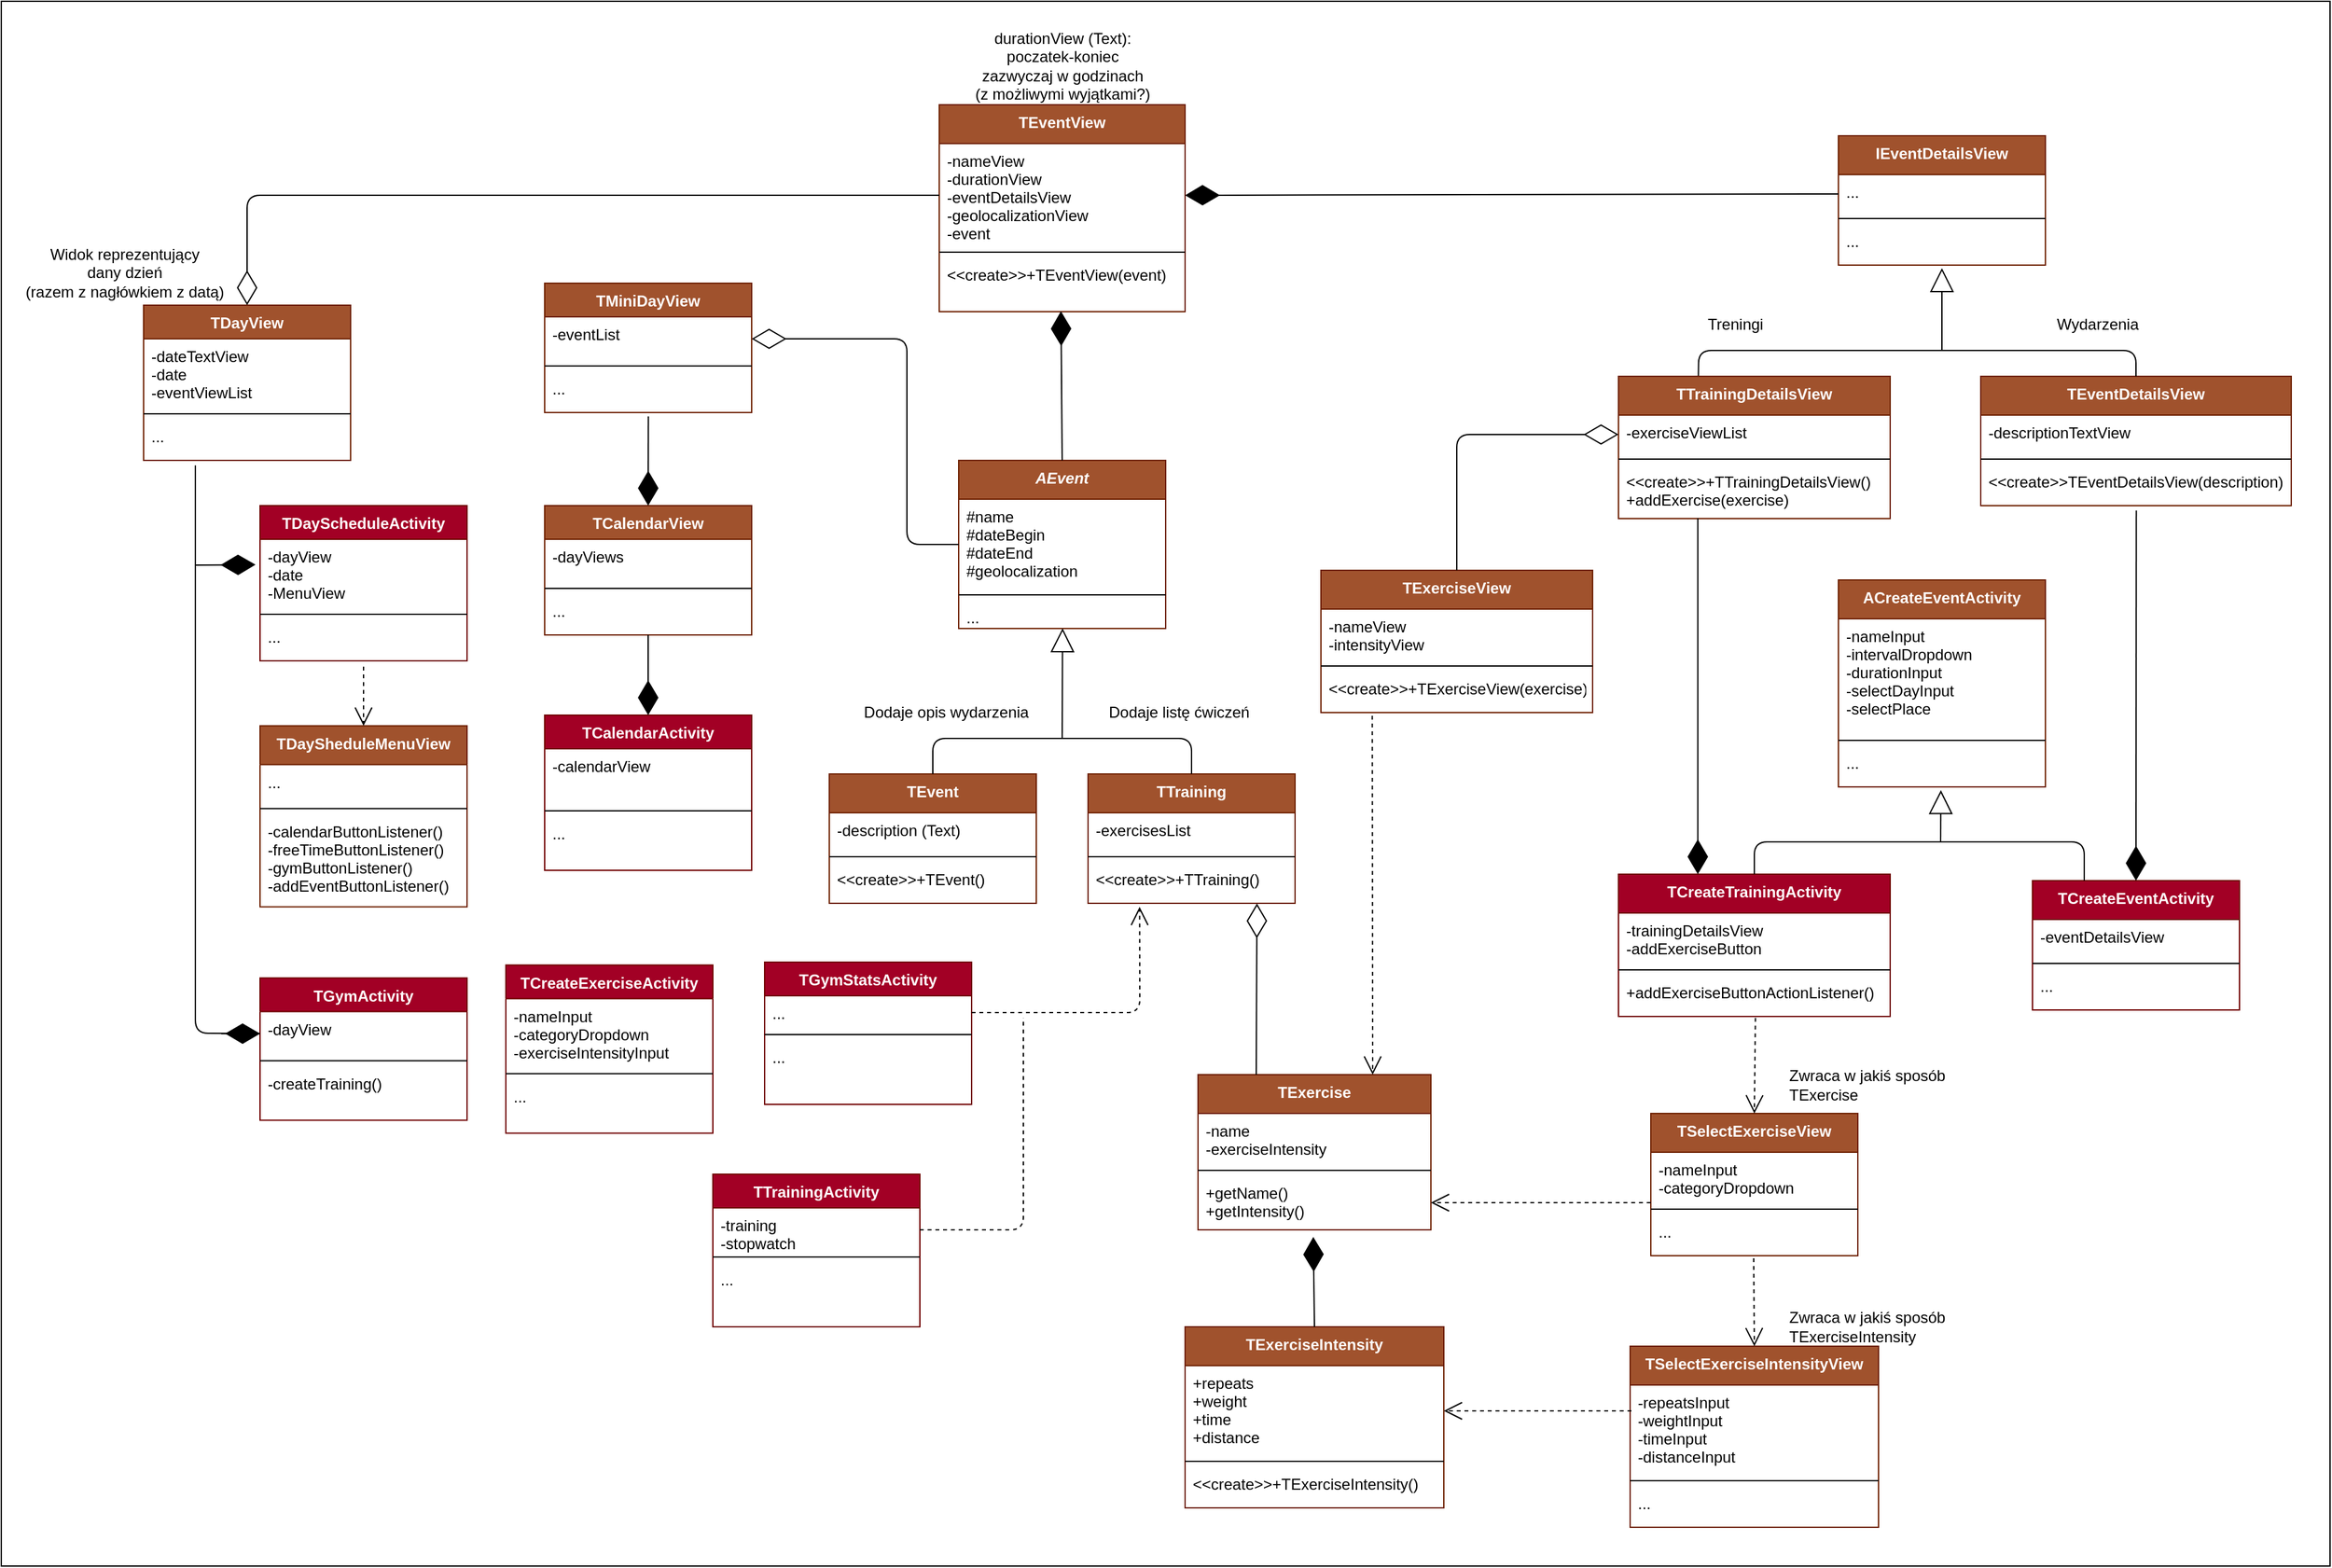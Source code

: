 <mxfile version="14.2.3" type="device"><diagram id="LLpJ9ktsaeu91Qfl18VX" name="Diagram Klas"><mxGraphModel dx="-2133.54" dy="-935.11" grid="1" gridSize="10" guides="1" tooltips="1" connect="1" arrows="1" fold="1" page="0" pageScale="1" pageWidth="827" pageHeight="1169" background="none" math="0" shadow="0"><root><mxCell id="0"/><mxCell id="1" parent="0"/><mxCell id="ffED47n0lSXZHVNZE0Av-37" value="" style="rounded=0;whiteSpace=wrap;html=1;" vertex="1" parent="1"><mxGeometry x="2360" y="810" width="1800" height="1210" as="geometry"/></mxCell><mxCell id="1wX02U6AiqvEQw971Ne5-13" value="TDayScheduleActivity" style="swimlane;fontStyle=1;align=center;verticalAlign=top;childLayout=stackLayout;horizontal=1;startSize=26;horizontalStack=0;resizeParent=1;resizeParentMax=0;resizeLast=0;collapsible=1;marginBottom=0;fillColor=#a20025;strokeColor=#6F0000;fontColor=#ffffff;" parent="1" vertex="1"><mxGeometry x="2560" y="1200" width="160" height="120" as="geometry"/></mxCell><mxCell id="1wX02U6AiqvEQw971Ne5-14" value="-dayView&#10;-date&#10;-MenuView" style="text;align=left;verticalAlign=top;spacingLeft=4;spacingRight=4;overflow=hidden;rotatable=0;points=[[0,0.5],[1,0.5]];portConstraint=eastwest;" parent="1wX02U6AiqvEQw971Ne5-13" vertex="1"><mxGeometry y="26" width="160" height="54" as="geometry"/></mxCell><mxCell id="1wX02U6AiqvEQw971Ne5-15" value="" style="line;strokeWidth=1;align=left;verticalAlign=middle;spacingTop=-1;spacingLeft=3;spacingRight=3;rotatable=0;labelPosition=right;points=[];portConstraint=eastwest;" parent="1wX02U6AiqvEQw971Ne5-13" vertex="1"><mxGeometry y="80" width="160" height="8" as="geometry"/></mxCell><mxCell id="1wX02U6AiqvEQw971Ne5-16" value="..." style="text;align=left;verticalAlign=top;spacingLeft=4;spacingRight=4;overflow=hidden;rotatable=0;points=[[0,0.5],[1,0.5]];portConstraint=eastwest;" parent="1wX02U6AiqvEQw971Ne5-13" vertex="1"><mxGeometry y="88" width="160" height="32" as="geometry"/></mxCell><mxCell id="1wX02U6AiqvEQw971Ne5-38" value="TDaySheduleMenuView" style="swimlane;fontStyle=1;align=center;verticalAlign=top;childLayout=stackLayout;horizontal=1;startSize=30;horizontalStack=0;resizeParent=1;resizeParentMax=0;resizeLast=0;collapsible=1;marginBottom=0;fillColor=#a0522d;strokeColor=#6D1F00;fontColor=#ffffff;" parent="1" vertex="1"><mxGeometry x="2560" y="1370.28" width="160" height="140" as="geometry"/></mxCell><mxCell id="1wX02U6AiqvEQw971Ne5-39" value="..." style="text;align=left;verticalAlign=top;spacingLeft=4;spacingRight=4;overflow=hidden;rotatable=0;points=[[0,0.5],[1,0.5]];portConstraint=eastwest;" parent="1wX02U6AiqvEQw971Ne5-38" vertex="1"><mxGeometry y="30" width="160" height="30" as="geometry"/></mxCell><mxCell id="1wX02U6AiqvEQw971Ne5-40" value="" style="line;strokeWidth=1;align=left;verticalAlign=middle;spacingTop=-1;spacingLeft=3;spacingRight=3;rotatable=0;labelPosition=right;points=[];portConstraint=eastwest;" parent="1wX02U6AiqvEQw971Ne5-38" vertex="1"><mxGeometry y="60" width="160" height="8" as="geometry"/></mxCell><mxCell id="1wX02U6AiqvEQw971Ne5-41" value="-calendarButtonListener()&#10;-freeTimeButtonListener()&#10;-gymButtonListener()&#10;-addEventButtonListener()" style="text;align=left;verticalAlign=top;spacingLeft=4;spacingRight=4;overflow=hidden;rotatable=0;points=[[0,0.5],[1,0.5]];portConstraint=eastwest;" parent="1wX02U6AiqvEQw971Ne5-38" vertex="1"><mxGeometry y="68" width="160" height="72" as="geometry"/></mxCell><mxCell id="1wX02U6AiqvEQw971Ne5-42" value="TDayView" style="swimlane;fontStyle=1;align=center;verticalAlign=top;childLayout=stackLayout;horizontal=1;startSize=26;horizontalStack=0;resizeParent=1;resizeParentMax=0;resizeLast=0;collapsible=1;marginBottom=0;fillColor=#a0522d;strokeColor=#6D1F00;fontColor=#ffffff;" parent="1" vertex="1"><mxGeometry x="2470" y="1045.0" width="160" height="120" as="geometry"/></mxCell><mxCell id="1wX02U6AiqvEQw971Ne5-43" value="-dateTextView&#10;-date&#10;-eventViewList" style="text;align=left;verticalAlign=top;spacingLeft=4;spacingRight=4;overflow=hidden;rotatable=0;points=[[0,0.5],[1,0.5]];portConstraint=eastwest;" parent="1wX02U6AiqvEQw971Ne5-42" vertex="1"><mxGeometry y="26" width="160" height="54" as="geometry"/></mxCell><mxCell id="1wX02U6AiqvEQw971Ne5-44" value="" style="line;strokeWidth=1;align=left;verticalAlign=middle;spacingTop=-1;spacingLeft=3;spacingRight=3;rotatable=0;labelPosition=right;points=[];portConstraint=eastwest;" parent="1wX02U6AiqvEQw971Ne5-42" vertex="1"><mxGeometry y="80" width="160" height="8" as="geometry"/></mxCell><mxCell id="1wX02U6AiqvEQw971Ne5-45" value="... " style="text;align=left;verticalAlign=top;spacingLeft=4;spacingRight=4;overflow=hidden;rotatable=0;points=[[0,0.5],[1,0.5]];portConstraint=eastwest;" parent="1wX02U6AiqvEQw971Ne5-42" vertex="1"><mxGeometry y="88" width="160" height="32" as="geometry"/></mxCell><mxCell id="1wX02U6AiqvEQw971Ne5-46" value="TEventView" style="swimlane;fontStyle=1;align=center;verticalAlign=top;childLayout=stackLayout;horizontal=1;startSize=30;horizontalStack=0;resizeParent=1;resizeParentMax=0;resizeLast=0;collapsible=1;marginBottom=0;fillColor=#a0522d;strokeColor=#6D1F00;fontColor=#ffffff;" parent="1" vertex="1"><mxGeometry x="3085" y="890" width="190" height="160" as="geometry"/></mxCell><mxCell id="1wX02U6AiqvEQw971Ne5-47" value="-nameView&#10;-durationView &#10;-eventDetailsView&#10;-geolocalizationView&#10;-event" style="text;strokeColor=none;fillColor=none;align=left;verticalAlign=top;spacingLeft=4;spacingRight=4;overflow=hidden;rotatable=0;points=[[0,0.5],[1,0.5]];portConstraint=eastwest;" parent="1wX02U6AiqvEQw971Ne5-46" vertex="1"><mxGeometry y="30" width="190" height="80" as="geometry"/></mxCell><mxCell id="1wX02U6AiqvEQw971Ne5-48" value="" style="line;strokeWidth=1;fillColor=none;align=left;verticalAlign=middle;spacingTop=-1;spacingLeft=3;spacingRight=3;rotatable=0;labelPosition=right;points=[];portConstraint=eastwest;" parent="1wX02U6AiqvEQw971Ne5-46" vertex="1"><mxGeometry y="110" width="190" height="8" as="geometry"/></mxCell><mxCell id="1wX02U6AiqvEQw971Ne5-49" value="&lt;&lt;create&gt;&gt;+TEventView(event)" style="text;strokeColor=none;fillColor=none;align=left;verticalAlign=top;spacingLeft=4;spacingRight=4;overflow=hidden;rotatable=0;points=[[0,0.5],[1,0.5]];portConstraint=eastwest;" parent="1wX02U6AiqvEQw971Ne5-46" vertex="1"><mxGeometry y="118" width="190" height="42" as="geometry"/></mxCell><mxCell id="1wX02U6AiqvEQw971Ne5-50" value="Widok reprezentujący&lt;br&gt;dany dzień&lt;br&gt;(razem z nagłówkiem z datą)" style="text;html=1;align=center;verticalAlign=middle;resizable=0;points=[];autosize=1;" parent="1" vertex="1"><mxGeometry x="2370" y="995" width="170" height="50" as="geometry"/></mxCell><mxCell id="1wX02U6AiqvEQw971Ne5-51" value="AEvent" style="swimlane;fontStyle=3;align=center;verticalAlign=top;childLayout=stackLayout;horizontal=1;startSize=30;horizontalStack=0;resizeParent=1;resizeParentMax=0;resizeLast=0;collapsible=1;marginBottom=0;fillColor=#a0522d;strokeColor=#6D1F00;fontColor=#ffffff;" parent="1" vertex="1"><mxGeometry x="3100" y="1165" width="160" height="130" as="geometry"/></mxCell><mxCell id="1wX02U6AiqvEQw971Ne5-52" value="#name&#10;#dateBegin&#10;#dateEnd&#10;#geolocalization" style="text;strokeColor=none;fillColor=none;align=left;verticalAlign=top;spacingLeft=4;spacingRight=4;overflow=hidden;rotatable=0;points=[[0,0.5],[1,0.5]];portConstraint=eastwest;" parent="1wX02U6AiqvEQw971Ne5-51" vertex="1"><mxGeometry y="30" width="160" height="70" as="geometry"/></mxCell><mxCell id="1wX02U6AiqvEQw971Ne5-53" value="" style="line;strokeWidth=1;fillColor=none;align=left;verticalAlign=middle;spacingTop=-1;spacingLeft=3;spacingRight=3;rotatable=0;labelPosition=right;points=[];portConstraint=eastwest;" parent="1wX02U6AiqvEQw971Ne5-51" vertex="1"><mxGeometry y="100" width="160" height="8" as="geometry"/></mxCell><mxCell id="1wX02U6AiqvEQw971Ne5-54" value="..." style="text;strokeColor=none;fillColor=none;align=left;verticalAlign=top;spacingLeft=4;spacingRight=4;overflow=hidden;rotatable=0;points=[[0,0.5],[1,0.5]];portConstraint=eastwest;" parent="1wX02U6AiqvEQw971Ne5-51" vertex="1"><mxGeometry y="108" width="160" height="22" as="geometry"/></mxCell><mxCell id="1wX02U6AiqvEQw971Ne5-55" value="durationView (Text):&lt;br&gt;poczatek-koniec&lt;br&gt;zazwyczaj w godzinach&lt;br&gt;(z możliwymi wyjątkami?)" style="text;html=1;align=center;verticalAlign=middle;resizable=0;points=[];autosize=1;" parent="1" vertex="1"><mxGeometry x="3105" y="830" width="150" height="60" as="geometry"/></mxCell><mxCell id="1wX02U6AiqvEQw971Ne5-57" value="TEvent" style="swimlane;fontStyle=1;align=center;verticalAlign=top;childLayout=stackLayout;horizontal=1;startSize=30;horizontalStack=0;resizeParent=1;resizeParentMax=0;resizeLast=0;collapsible=1;marginBottom=0;fillColor=#a0522d;strokeColor=#6D1F00;fontColor=#ffffff;" parent="1" vertex="1"><mxGeometry x="3000" y="1407.5" width="160" height="100" as="geometry"/></mxCell><mxCell id="1wX02U6AiqvEQw971Ne5-58" value="-description (Text)" style="text;strokeColor=none;fillColor=none;align=left;verticalAlign=top;spacingLeft=4;spacingRight=4;overflow=hidden;rotatable=0;points=[[0,0.5],[1,0.5]];portConstraint=eastwest;" parent="1wX02U6AiqvEQw971Ne5-57" vertex="1"><mxGeometry y="30" width="160" height="30" as="geometry"/></mxCell><mxCell id="1wX02U6AiqvEQw971Ne5-59" value="" style="line;strokeWidth=1;fillColor=none;align=left;verticalAlign=middle;spacingTop=-1;spacingLeft=3;spacingRight=3;rotatable=0;labelPosition=right;points=[];portConstraint=eastwest;" parent="1wX02U6AiqvEQw971Ne5-57" vertex="1"><mxGeometry y="60" width="160" height="8" as="geometry"/></mxCell><mxCell id="1wX02U6AiqvEQw971Ne5-60" value="&lt;&lt;create&gt;&gt;+TEvent()" style="text;strokeColor=none;fillColor=none;align=left;verticalAlign=top;spacingLeft=4;spacingRight=4;overflow=hidden;rotatable=0;points=[[0,0.5],[1,0.5]];portConstraint=eastwest;" parent="1wX02U6AiqvEQw971Ne5-57" vertex="1"><mxGeometry y="68" width="160" height="32" as="geometry"/></mxCell><mxCell id="1wX02U6AiqvEQw971Ne5-61" value="TTraining" style="swimlane;fontStyle=1;align=center;verticalAlign=top;childLayout=stackLayout;horizontal=1;startSize=30;horizontalStack=0;resizeParent=1;resizeParentMax=0;resizeLast=0;collapsible=1;marginBottom=0;fillColor=#a0522d;strokeColor=#6D1F00;fontColor=#ffffff;" parent="1" vertex="1"><mxGeometry x="3200" y="1407.5" width="160" height="100" as="geometry"/></mxCell><mxCell id="1wX02U6AiqvEQw971Ne5-62" value="-exercisesList" style="text;strokeColor=none;fillColor=none;align=left;verticalAlign=top;spacingLeft=4;spacingRight=4;overflow=hidden;rotatable=0;points=[[0,0.5],[1,0.5]];portConstraint=eastwest;" parent="1wX02U6AiqvEQw971Ne5-61" vertex="1"><mxGeometry y="30" width="160" height="30" as="geometry"/></mxCell><mxCell id="1wX02U6AiqvEQw971Ne5-63" value="" style="line;strokeWidth=1;fillColor=none;align=left;verticalAlign=middle;spacingTop=-1;spacingLeft=3;spacingRight=3;rotatable=0;labelPosition=right;points=[];portConstraint=eastwest;" parent="1wX02U6AiqvEQw971Ne5-61" vertex="1"><mxGeometry y="60" width="160" height="8" as="geometry"/></mxCell><mxCell id="1wX02U6AiqvEQw971Ne5-64" value="&lt;&lt;create&gt;&gt;+TTraining()" style="text;strokeColor=none;fillColor=none;align=left;verticalAlign=top;spacingLeft=4;spacingRight=4;overflow=hidden;rotatable=0;points=[[0,0.5],[1,0.5]];portConstraint=eastwest;" parent="1wX02U6AiqvEQw971Ne5-61" vertex="1"><mxGeometry y="68" width="160" height="32" as="geometry"/></mxCell><mxCell id="1wX02U6AiqvEQw971Ne5-65" value="Dodaje opis wydarzenia" style="text;html=1;align=center;verticalAlign=middle;resizable=0;points=[];autosize=1;" parent="1" vertex="1"><mxGeometry x="3020" y="1350" width="140" height="20" as="geometry"/></mxCell><mxCell id="1wX02U6AiqvEQw971Ne5-66" value="Dodaje listę ćwiczeń" style="text;html=1;align=center;verticalAlign=middle;resizable=0;points=[];autosize=1;" parent="1" vertex="1"><mxGeometry x="3210" y="1350" width="120" height="20" as="geometry"/></mxCell><mxCell id="1wX02U6AiqvEQw971Ne5-72" value="TExerciseIntensity" style="swimlane;fontStyle=1;align=center;verticalAlign=top;childLayout=stackLayout;horizontal=1;startSize=30;horizontalStack=0;resizeParent=1;resizeParentMax=0;resizeLast=0;collapsible=1;marginBottom=0;fillColor=#a0522d;strokeColor=#6D1F00;fontColor=#ffffff;" parent="1" vertex="1"><mxGeometry x="3275" y="1835" width="200" height="140" as="geometry"/></mxCell><mxCell id="1wX02U6AiqvEQw971Ne5-73" value="+repeats&#10;+weight&#10;+time&#10;+distance" style="text;strokeColor=none;fillColor=none;align=left;verticalAlign=top;spacingLeft=4;spacingRight=4;overflow=hidden;rotatable=0;points=[[0,0.5],[1,0.5]];portConstraint=eastwest;" parent="1wX02U6AiqvEQw971Ne5-72" vertex="1"><mxGeometry y="30" width="200" height="70" as="geometry"/></mxCell><mxCell id="1wX02U6AiqvEQw971Ne5-74" value="" style="line;strokeWidth=1;fillColor=none;align=left;verticalAlign=middle;spacingTop=-1;spacingLeft=3;spacingRight=3;rotatable=0;labelPosition=right;points=[];portConstraint=eastwest;" parent="1wX02U6AiqvEQw971Ne5-72" vertex="1"><mxGeometry y="100" width="200" height="8" as="geometry"/></mxCell><mxCell id="1wX02U6AiqvEQw971Ne5-75" value="&lt;&lt;create&gt;&gt;+TExerciseIntensity()" style="text;strokeColor=none;fillColor=none;align=left;verticalAlign=top;spacingLeft=4;spacingRight=4;overflow=hidden;rotatable=0;points=[[0,0.5],[1,0.5]];portConstraint=eastwest;" parent="1wX02U6AiqvEQw971Ne5-72" vertex="1"><mxGeometry y="108" width="200" height="32" as="geometry"/></mxCell><mxCell id="1wX02U6AiqvEQw971Ne5-76" value="TExercise" style="swimlane;fontStyle=1;align=center;verticalAlign=top;childLayout=stackLayout;horizontal=1;startSize=30;horizontalStack=0;resizeParent=1;resizeParentMax=0;resizeLast=0;collapsible=1;marginBottom=0;fillColor=#a0522d;strokeColor=#6D1F00;fontColor=#ffffff;" parent="1" vertex="1"><mxGeometry x="3285" y="1640" width="180" height="120" as="geometry"/></mxCell><mxCell id="1wX02U6AiqvEQw971Ne5-77" value="-name&#10;-exerciseIntensity" style="text;strokeColor=none;fillColor=none;align=left;verticalAlign=top;spacingLeft=4;spacingRight=4;overflow=hidden;rotatable=0;points=[[0,0.5],[1,0.5]];portConstraint=eastwest;fontStyle=0" parent="1wX02U6AiqvEQw971Ne5-76" vertex="1"><mxGeometry y="30" width="180" height="40" as="geometry"/></mxCell><mxCell id="1wX02U6AiqvEQw971Ne5-78" value="" style="line;strokeWidth=1;fillColor=none;align=left;verticalAlign=middle;spacingTop=-1;spacingLeft=3;spacingRight=3;rotatable=0;labelPosition=right;points=[];portConstraint=eastwest;" parent="1wX02U6AiqvEQw971Ne5-76" vertex="1"><mxGeometry y="70" width="180" height="8" as="geometry"/></mxCell><mxCell id="1wX02U6AiqvEQw971Ne5-79" value="+getName()&#10;+getIntensity()" style="text;strokeColor=none;fillColor=none;align=left;verticalAlign=top;spacingLeft=4;spacingRight=4;overflow=hidden;rotatable=0;points=[[0,0.5],[1,0.5]];portConstraint=eastwest;" parent="1wX02U6AiqvEQw971Ne5-76" vertex="1"><mxGeometry y="78" width="180" height="42" as="geometry"/></mxCell><mxCell id="1wX02U6AiqvEQw971Ne5-80" value="TExerciseView" style="swimlane;fontStyle=1;align=center;verticalAlign=top;childLayout=stackLayout;horizontal=1;startSize=30;horizontalStack=0;resizeParent=1;resizeParentMax=0;resizeLast=0;collapsible=1;marginBottom=0;fillColor=#a0522d;strokeColor=#6D1F00;fontColor=#ffffff;" parent="1" vertex="1"><mxGeometry x="3380" y="1250" width="210" height="110" as="geometry"/></mxCell><mxCell id="1wX02U6AiqvEQw971Ne5-81" value="-nameView&#10;-intensityView" style="text;strokeColor=none;fillColor=none;align=left;verticalAlign=top;spacingLeft=4;spacingRight=4;overflow=hidden;rotatable=0;points=[[0,0.5],[1,0.5]];portConstraint=eastwest;" parent="1wX02U6AiqvEQw971Ne5-80" vertex="1"><mxGeometry y="30" width="210" height="40" as="geometry"/></mxCell><mxCell id="1wX02U6AiqvEQw971Ne5-82" value="" style="line;strokeWidth=1;fillColor=none;align=left;verticalAlign=middle;spacingTop=-1;spacingLeft=3;spacingRight=3;rotatable=0;labelPosition=right;points=[];portConstraint=eastwest;" parent="1wX02U6AiqvEQw971Ne5-80" vertex="1"><mxGeometry y="70" width="210" height="8" as="geometry"/></mxCell><mxCell id="1wX02U6AiqvEQw971Ne5-83" value="&lt;&lt;create&gt;&gt;+TExerciseView(exercise)" style="text;strokeColor=none;fillColor=none;align=left;verticalAlign=top;spacingLeft=4;spacingRight=4;overflow=hidden;rotatable=0;points=[[0,0.5],[1,0.5]];portConstraint=eastwest;" parent="1wX02U6AiqvEQw971Ne5-80" vertex="1"><mxGeometry y="78" width="210" height="32" as="geometry"/></mxCell><mxCell id="wO_ZK8L-qIN6cF9nraM--1" value="TTrainingDetailsView" style="swimlane;fontStyle=1;align=center;verticalAlign=top;childLayout=stackLayout;horizontal=1;startSize=30;horizontalStack=0;resizeParent=1;resizeParentMax=0;resizeLast=0;collapsible=1;marginBottom=0;fillColor=#a0522d;strokeColor=#6D1F00;fontColor=#ffffff;" parent="1" vertex="1"><mxGeometry x="3610" y="1100" width="210" height="110" as="geometry"/></mxCell><mxCell id="wO_ZK8L-qIN6cF9nraM--2" value="-exerciseViewList" style="text;strokeColor=none;fillColor=none;align=left;verticalAlign=top;spacingLeft=4;spacingRight=4;overflow=hidden;rotatable=0;points=[[0,0.5],[1,0.5]];portConstraint=eastwest;" parent="wO_ZK8L-qIN6cF9nraM--1" vertex="1"><mxGeometry y="30" width="210" height="30" as="geometry"/></mxCell><mxCell id="wO_ZK8L-qIN6cF9nraM--3" value="" style="line;strokeWidth=1;fillColor=none;align=left;verticalAlign=middle;spacingTop=-1;spacingLeft=3;spacingRight=3;rotatable=0;labelPosition=right;points=[];portConstraint=eastwest;" parent="wO_ZK8L-qIN6cF9nraM--1" vertex="1"><mxGeometry y="60" width="210" height="8" as="geometry"/></mxCell><mxCell id="wO_ZK8L-qIN6cF9nraM--4" value="&lt;&lt;create&gt;&gt;+TTrainingDetailsView()&#10;+addExercise(exercise)" style="text;strokeColor=none;fillColor=none;align=left;verticalAlign=top;spacingLeft=4;spacingRight=4;overflow=hidden;rotatable=0;points=[[0,0.5],[1,0.5]];portConstraint=eastwest;" parent="wO_ZK8L-qIN6cF9nraM--1" vertex="1"><mxGeometry y="68" width="210" height="42" as="geometry"/></mxCell><mxCell id="wO_ZK8L-qIN6cF9nraM--5" value="TEventDetailsView" style="swimlane;fontStyle=1;align=center;verticalAlign=top;childLayout=stackLayout;horizontal=1;startSize=30;horizontalStack=0;resizeParent=1;resizeParentMax=0;resizeLast=0;collapsible=1;marginBottom=0;fillColor=#a0522d;strokeColor=#6D1F00;fontColor=#ffffff;" parent="1" vertex="1"><mxGeometry x="3890" y="1100" width="240" height="100" as="geometry"/></mxCell><mxCell id="wO_ZK8L-qIN6cF9nraM--6" value="-descriptionTextView" style="text;strokeColor=none;fillColor=none;align=left;verticalAlign=top;spacingLeft=4;spacingRight=4;overflow=hidden;rotatable=0;points=[[0,0.5],[1,0.5]];portConstraint=eastwest;" parent="wO_ZK8L-qIN6cF9nraM--5" vertex="1"><mxGeometry y="30" width="240" height="30" as="geometry"/></mxCell><mxCell id="wO_ZK8L-qIN6cF9nraM--7" value="" style="line;strokeWidth=1;fillColor=none;align=left;verticalAlign=middle;spacingTop=-1;spacingLeft=3;spacingRight=3;rotatable=0;labelPosition=right;points=[];portConstraint=eastwest;" parent="wO_ZK8L-qIN6cF9nraM--5" vertex="1"><mxGeometry y="60" width="240" height="8" as="geometry"/></mxCell><mxCell id="wO_ZK8L-qIN6cF9nraM--8" value="&lt;&lt;create&gt;&gt;TEventDetailsView(description)" style="text;strokeColor=none;fillColor=none;align=left;verticalAlign=top;spacingLeft=4;spacingRight=4;overflow=hidden;rotatable=0;points=[[0,0.5],[1,0.5]];portConstraint=eastwest;" parent="wO_ZK8L-qIN6cF9nraM--5" vertex="1"><mxGeometry y="68" width="240" height="32" as="geometry"/></mxCell><mxCell id="wO_ZK8L-qIN6cF9nraM--9" value="TSelectExerciseIntensityView" style="swimlane;fontStyle=1;align=center;verticalAlign=top;childLayout=stackLayout;horizontal=1;startSize=30;horizontalStack=0;resizeParent=1;resizeParentMax=0;resizeLast=0;collapsible=1;marginBottom=0;fillColor=#a0522d;strokeColor=#6D1F00;fontColor=#ffffff;" parent="1" vertex="1"><mxGeometry x="3619" y="1850.0" width="192" height="140" as="geometry"/></mxCell><mxCell id="wO_ZK8L-qIN6cF9nraM--10" value="-repeatsInput&#10;-weightInput&#10;-timeInput&#10;-distanceInput" style="text;strokeColor=none;fillColor=none;align=left;verticalAlign=top;spacingLeft=4;spacingRight=4;overflow=hidden;rotatable=0;points=[[0,0.5],[1,0.5]];portConstraint=eastwest;" parent="wO_ZK8L-qIN6cF9nraM--9" vertex="1"><mxGeometry y="30" width="192" height="70" as="geometry"/></mxCell><mxCell id="wO_ZK8L-qIN6cF9nraM--11" value="" style="line;strokeWidth=1;fillColor=none;align=left;verticalAlign=middle;spacingTop=-1;spacingLeft=3;spacingRight=3;rotatable=0;labelPosition=right;points=[];portConstraint=eastwest;" parent="wO_ZK8L-qIN6cF9nraM--9" vertex="1"><mxGeometry y="100" width="192" height="8" as="geometry"/></mxCell><mxCell id="wO_ZK8L-qIN6cF9nraM--12" value="..." style="text;strokeColor=none;fillColor=none;align=left;verticalAlign=top;spacingLeft=4;spacingRight=4;overflow=hidden;rotatable=0;points=[[0,0.5],[1,0.5]];portConstraint=eastwest;" parent="wO_ZK8L-qIN6cF9nraM--9" vertex="1"><mxGeometry y="108" width="192" height="32" as="geometry"/></mxCell><mxCell id="wO_ZK8L-qIN6cF9nraM--13" value="TSelectExerciseView" style="swimlane;fontStyle=1;align=center;verticalAlign=top;childLayout=stackLayout;horizontal=1;startSize=30;horizontalStack=0;resizeParent=1;resizeParentMax=0;resizeLast=0;collapsible=1;marginBottom=0;fillColor=#a0522d;strokeColor=#6D1F00;fontColor=#ffffff;" parent="1" vertex="1"><mxGeometry x="3635" y="1670" width="160" height="110" as="geometry"/></mxCell><mxCell id="wO_ZK8L-qIN6cF9nraM--14" value="-nameInput&#10;-categoryDropdown" style="text;strokeColor=none;fillColor=none;align=left;verticalAlign=top;spacingLeft=4;spacingRight=4;overflow=hidden;rotatable=0;points=[[0,0.5],[1,0.5]];portConstraint=eastwest;" parent="wO_ZK8L-qIN6cF9nraM--13" vertex="1"><mxGeometry y="30" width="160" height="40" as="geometry"/></mxCell><mxCell id="wO_ZK8L-qIN6cF9nraM--15" value="" style="line;strokeWidth=1;fillColor=none;align=left;verticalAlign=middle;spacingTop=-1;spacingLeft=3;spacingRight=3;rotatable=0;labelPosition=right;points=[];portConstraint=eastwest;" parent="wO_ZK8L-qIN6cF9nraM--13" vertex="1"><mxGeometry y="70" width="160" height="8" as="geometry"/></mxCell><mxCell id="wO_ZK8L-qIN6cF9nraM--16" value="..." style="text;strokeColor=none;fillColor=none;align=left;verticalAlign=top;spacingLeft=4;spacingRight=4;overflow=hidden;rotatable=0;points=[[0,0.5],[1,0.5]];portConstraint=eastwest;" parent="wO_ZK8L-qIN6cF9nraM--13" vertex="1"><mxGeometry y="78" width="160" height="32" as="geometry"/></mxCell><mxCell id="wO_ZK8L-qIN6cF9nraM--17" value="Zwraca w jakiś sposób&lt;br&gt;TExerciseIntensity" style="text;html=1;align=left;verticalAlign=middle;resizable=0;points=[];autosize=1;" parent="1" vertex="1"><mxGeometry x="3740" y="1820" width="140" height="30" as="geometry"/></mxCell><mxCell id="wO_ZK8L-qIN6cF9nraM--18" value="Zwraca w jakiś sposób&lt;br&gt;TExercise" style="text;html=1;align=left;verticalAlign=middle;resizable=0;points=[];autosize=1;" parent="1" vertex="1"><mxGeometry x="3740" y="1633" width="140" height="30" as="geometry"/></mxCell><mxCell id="G0j51y7oNtx_12SnxqxZ-1" value="TCreateTrainingActivity" style="swimlane;fontStyle=1;align=center;verticalAlign=top;childLayout=stackLayout;horizontal=1;startSize=30;horizontalStack=0;resizeParent=1;resizeParentMax=0;resizeLast=0;collapsible=1;marginBottom=0;fillColor=#a20025;strokeColor=#6F0000;fontColor=#ffffff;" parent="1" vertex="1"><mxGeometry x="3610" y="1485" width="210" height="110" as="geometry"/></mxCell><mxCell id="G0j51y7oNtx_12SnxqxZ-2" value="-trainingDetailsView&#10;-addExerciseButton" style="text;strokeColor=none;fillColor=none;align=left;verticalAlign=top;spacingLeft=4;spacingRight=4;overflow=hidden;rotatable=0;points=[[0,0.5],[1,0.5]];portConstraint=eastwest;" parent="G0j51y7oNtx_12SnxqxZ-1" vertex="1"><mxGeometry y="30" width="210" height="40" as="geometry"/></mxCell><mxCell id="G0j51y7oNtx_12SnxqxZ-3" value="" style="line;strokeWidth=1;fillColor=none;align=left;verticalAlign=middle;spacingTop=-1;spacingLeft=3;spacingRight=3;rotatable=0;labelPosition=right;points=[];portConstraint=eastwest;" parent="G0j51y7oNtx_12SnxqxZ-1" vertex="1"><mxGeometry y="70" width="210" height="8" as="geometry"/></mxCell><mxCell id="G0j51y7oNtx_12SnxqxZ-4" value="+addExerciseButtonActionListener()" style="text;strokeColor=none;fillColor=none;align=left;verticalAlign=top;spacingLeft=4;spacingRight=4;overflow=hidden;rotatable=0;points=[[0,0.5],[1,0.5]];portConstraint=eastwest;" parent="G0j51y7oNtx_12SnxqxZ-1" vertex="1"><mxGeometry y="78" width="210" height="32" as="geometry"/></mxCell><mxCell id="G0j51y7oNtx_12SnxqxZ-5" value="TCreateEventActivity" style="swimlane;fontStyle=1;align=center;verticalAlign=top;childLayout=stackLayout;horizontal=1;startSize=30;horizontalStack=0;resizeParent=1;resizeParentMax=0;resizeLast=0;collapsible=1;marginBottom=0;fillColor=#a20025;strokeColor=#6F0000;fontColor=#ffffff;" parent="1" vertex="1"><mxGeometry x="3930" y="1490" width="160" height="100" as="geometry"/></mxCell><mxCell id="G0j51y7oNtx_12SnxqxZ-6" value="-eventDetailsView" style="text;strokeColor=none;fillColor=none;align=left;verticalAlign=top;spacingLeft=4;spacingRight=4;overflow=hidden;rotatable=0;points=[[0,0.5],[1,0.5]];portConstraint=eastwest;" parent="G0j51y7oNtx_12SnxqxZ-5" vertex="1"><mxGeometry y="30" width="160" height="30" as="geometry"/></mxCell><mxCell id="G0j51y7oNtx_12SnxqxZ-7" value="" style="line;strokeWidth=1;fillColor=none;align=left;verticalAlign=middle;spacingTop=-1;spacingLeft=3;spacingRight=3;rotatable=0;labelPosition=right;points=[];portConstraint=eastwest;" parent="G0j51y7oNtx_12SnxqxZ-5" vertex="1"><mxGeometry y="60" width="160" height="8" as="geometry"/></mxCell><mxCell id="G0j51y7oNtx_12SnxqxZ-8" value="..." style="text;strokeColor=none;fillColor=none;align=left;verticalAlign=top;spacingLeft=4;spacingRight=4;overflow=hidden;rotatable=0;points=[[0,0.5],[1,0.5]];portConstraint=eastwest;" parent="G0j51y7oNtx_12SnxqxZ-5" vertex="1"><mxGeometry y="68" width="160" height="32" as="geometry"/></mxCell><mxCell id="G0j51y7oNtx_12SnxqxZ-9" value="ACreateEventActivity" style="swimlane;fontStyle=1;align=center;verticalAlign=top;childLayout=stackLayout;horizontal=1;startSize=30;horizontalStack=0;resizeParent=1;resizeParentMax=0;resizeLast=0;collapsible=1;marginBottom=0;fillColor=#a0522d;strokeColor=#6D1F00;fontColor=#ffffff;" parent="1" vertex="1"><mxGeometry x="3780" y="1257.5" width="160" height="160" as="geometry"/></mxCell><mxCell id="G0j51y7oNtx_12SnxqxZ-10" value="-nameInput&#10;-intervalDropdown&#10;-durationInput&#10;-selectDayInput&#10;-selectPlace&#10;" style="text;strokeColor=none;fillColor=none;align=left;verticalAlign=top;spacingLeft=4;spacingRight=4;overflow=hidden;rotatable=0;points=[[0,0.5],[1,0.5]];portConstraint=eastwest;" parent="G0j51y7oNtx_12SnxqxZ-9" vertex="1"><mxGeometry y="30" width="160" height="90" as="geometry"/></mxCell><mxCell id="G0j51y7oNtx_12SnxqxZ-11" value="" style="line;strokeWidth=1;fillColor=none;align=left;verticalAlign=middle;spacingTop=-1;spacingLeft=3;spacingRight=3;rotatable=0;labelPosition=right;points=[];portConstraint=eastwest;" parent="G0j51y7oNtx_12SnxqxZ-9" vertex="1"><mxGeometry y="120" width="160" height="8" as="geometry"/></mxCell><mxCell id="G0j51y7oNtx_12SnxqxZ-12" value="..." style="text;strokeColor=none;fillColor=none;align=left;verticalAlign=top;spacingLeft=4;spacingRight=4;overflow=hidden;rotatable=0;points=[[0,0.5],[1,0.5]];portConstraint=eastwest;" parent="G0j51y7oNtx_12SnxqxZ-9" vertex="1"><mxGeometry y="128" width="160" height="32" as="geometry"/></mxCell><mxCell id="G0j51y7oNtx_12SnxqxZ-14" value="TGymActivity" style="swimlane;fontStyle=1;align=center;verticalAlign=top;childLayout=stackLayout;horizontal=1;startSize=26;horizontalStack=0;resizeParent=1;resizeParentMax=0;resizeLast=0;collapsible=1;marginBottom=0;fillColor=#a20025;strokeColor=#6F0000;fontColor=#ffffff;" parent="1" vertex="1"><mxGeometry x="2560" y="1565.28" width="160" height="110" as="geometry"/></mxCell><mxCell id="G0j51y7oNtx_12SnxqxZ-15" value="-dayView&#10;" style="text;align=left;verticalAlign=top;spacingLeft=4;spacingRight=4;overflow=hidden;rotatable=0;points=[[0,0.5],[1,0.5]];portConstraint=eastwest;" parent="G0j51y7oNtx_12SnxqxZ-14" vertex="1"><mxGeometry y="26" width="160" height="34" as="geometry"/></mxCell><mxCell id="G0j51y7oNtx_12SnxqxZ-16" value="" style="line;strokeWidth=1;align=left;verticalAlign=middle;spacingTop=-1;spacingLeft=3;spacingRight=3;rotatable=0;labelPosition=right;points=[];portConstraint=eastwest;" parent="G0j51y7oNtx_12SnxqxZ-14" vertex="1"><mxGeometry y="60" width="160" height="8" as="geometry"/></mxCell><mxCell id="G0j51y7oNtx_12SnxqxZ-17" value="-createTraining()" style="text;align=left;verticalAlign=top;spacingLeft=4;spacingRight=4;overflow=hidden;rotatable=0;points=[[0,0.5],[1,0.5]];portConstraint=eastwest;" parent="G0j51y7oNtx_12SnxqxZ-14" vertex="1"><mxGeometry y="68" width="160" height="42" as="geometry"/></mxCell><mxCell id="G0j51y7oNtx_12SnxqxZ-18" value="TCreateExerciseActivity" style="swimlane;fontStyle=1;align=center;verticalAlign=top;childLayout=stackLayout;horizontal=1;startSize=26;horizontalStack=0;resizeParent=1;resizeParentMax=0;resizeLast=0;collapsible=1;marginBottom=0;fillColor=#a20025;strokeColor=#6F0000;fontColor=#ffffff;" parent="1" vertex="1"><mxGeometry x="2750" y="1555.28" width="160" height="130" as="geometry"/></mxCell><mxCell id="G0j51y7oNtx_12SnxqxZ-19" value="-nameInput&#10;-categoryDropdown&#10;-exerciseIntensityInput" style="text;strokeColor=none;fillColor=none;align=left;verticalAlign=top;spacingLeft=4;spacingRight=4;overflow=hidden;rotatable=0;points=[[0,0.5],[1,0.5]];portConstraint=eastwest;" parent="G0j51y7oNtx_12SnxqxZ-18" vertex="1"><mxGeometry y="26" width="160" height="54" as="geometry"/></mxCell><mxCell id="G0j51y7oNtx_12SnxqxZ-20" value="" style="line;strokeWidth=1;fillColor=none;align=left;verticalAlign=middle;spacingTop=-1;spacingLeft=3;spacingRight=3;rotatable=0;labelPosition=right;points=[];portConstraint=eastwest;" parent="G0j51y7oNtx_12SnxqxZ-18" vertex="1"><mxGeometry y="80" width="160" height="8" as="geometry"/></mxCell><mxCell id="G0j51y7oNtx_12SnxqxZ-21" value="..." style="text;strokeColor=none;fillColor=none;align=left;verticalAlign=top;spacingLeft=4;spacingRight=4;overflow=hidden;rotatable=0;points=[[0,0.5],[1,0.5]];portConstraint=eastwest;" parent="G0j51y7oNtx_12SnxqxZ-18" vertex="1"><mxGeometry y="88" width="160" height="42" as="geometry"/></mxCell><mxCell id="G0j51y7oNtx_12SnxqxZ-26" value="TCalendarActivity" style="swimlane;fontStyle=1;align=center;verticalAlign=top;childLayout=stackLayout;horizontal=1;startSize=26;horizontalStack=0;resizeParent=1;resizeParentMax=0;resizeLast=0;collapsible=1;marginBottom=0;fillColor=#a20025;strokeColor=#6F0000;fontColor=#ffffff;" parent="1" vertex="1"><mxGeometry x="2780" y="1362" width="160" height="120" as="geometry"/></mxCell><mxCell id="G0j51y7oNtx_12SnxqxZ-27" value="-calendarView" style="text;align=left;verticalAlign=top;spacingLeft=4;spacingRight=4;overflow=hidden;rotatable=0;points=[[0,0.5],[1,0.5]];portConstraint=eastwest;" parent="G0j51y7oNtx_12SnxqxZ-26" vertex="1"><mxGeometry y="26" width="160" height="44" as="geometry"/></mxCell><mxCell id="G0j51y7oNtx_12SnxqxZ-28" value="" style="line;strokeWidth=1;align=left;verticalAlign=middle;spacingTop=-1;spacingLeft=3;spacingRight=3;rotatable=0;labelPosition=right;points=[];portConstraint=eastwest;" parent="G0j51y7oNtx_12SnxqxZ-26" vertex="1"><mxGeometry y="70" width="160" height="8" as="geometry"/></mxCell><mxCell id="G0j51y7oNtx_12SnxqxZ-29" value="..." style="text;align=left;verticalAlign=top;spacingLeft=4;spacingRight=4;overflow=hidden;rotatable=0;points=[[0,0.5],[1,0.5]];portConstraint=eastwest;" parent="G0j51y7oNtx_12SnxqxZ-26" vertex="1"><mxGeometry y="78" width="160" height="42" as="geometry"/></mxCell><mxCell id="G0j51y7oNtx_12SnxqxZ-42" value="TGymStatsActivity" style="swimlane;fontStyle=1;align=center;verticalAlign=top;childLayout=stackLayout;horizontal=1;startSize=26;horizontalStack=0;resizeParent=1;resizeParentMax=0;resizeLast=0;collapsible=1;marginBottom=0;fillColor=#a20025;strokeColor=#6F0000;fontColor=#ffffff;" parent="1" vertex="1"><mxGeometry x="2950" y="1553" width="160" height="110" as="geometry"/></mxCell><mxCell id="G0j51y7oNtx_12SnxqxZ-43" value="..." style="text;strokeColor=none;fillColor=none;align=left;verticalAlign=top;spacingLeft=4;spacingRight=4;overflow=hidden;rotatable=0;points=[[0,0.5],[1,0.5]];portConstraint=eastwest;" parent="G0j51y7oNtx_12SnxqxZ-42" vertex="1"><mxGeometry y="26" width="160" height="26" as="geometry"/></mxCell><mxCell id="G0j51y7oNtx_12SnxqxZ-44" value="" style="line;strokeWidth=1;fillColor=none;align=left;verticalAlign=middle;spacingTop=-1;spacingLeft=3;spacingRight=3;rotatable=0;labelPosition=right;points=[];portConstraint=eastwest;" parent="G0j51y7oNtx_12SnxqxZ-42" vertex="1"><mxGeometry y="52" width="160" height="8" as="geometry"/></mxCell><mxCell id="G0j51y7oNtx_12SnxqxZ-45" value="..." style="text;strokeColor=none;fillColor=none;align=left;verticalAlign=top;spacingLeft=4;spacingRight=4;overflow=hidden;rotatable=0;points=[[0,0.5],[1,0.5]];portConstraint=eastwest;" parent="G0j51y7oNtx_12SnxqxZ-42" vertex="1"><mxGeometry y="60" width="160" height="50" as="geometry"/></mxCell><mxCell id="G0j51y7oNtx_12SnxqxZ-46" value="TTrainingActivity" style="swimlane;fontStyle=1;align=center;verticalAlign=top;childLayout=stackLayout;horizontal=1;startSize=26;horizontalStack=0;resizeParent=1;resizeParentMax=0;resizeLast=0;collapsible=1;marginBottom=0;fillColor=#a20025;strokeColor=#6F0000;fontColor=#ffffff;" parent="1" vertex="1"><mxGeometry x="2910" y="1717" width="160" height="118" as="geometry"/></mxCell><mxCell id="G0j51y7oNtx_12SnxqxZ-47" value="-training&#10;-stopwatch" style="text;strokeColor=none;fillColor=none;align=left;verticalAlign=top;spacingLeft=4;spacingRight=4;overflow=hidden;rotatable=0;points=[[0,0.5],[1,0.5]];portConstraint=eastwest;" parent="G0j51y7oNtx_12SnxqxZ-46" vertex="1"><mxGeometry y="26" width="160" height="34" as="geometry"/></mxCell><mxCell id="G0j51y7oNtx_12SnxqxZ-48" value="" style="line;strokeWidth=1;fillColor=none;align=left;verticalAlign=middle;spacingTop=-1;spacingLeft=3;spacingRight=3;rotatable=0;labelPosition=right;points=[];portConstraint=eastwest;" parent="G0j51y7oNtx_12SnxqxZ-46" vertex="1"><mxGeometry y="60" width="160" height="8" as="geometry"/></mxCell><mxCell id="G0j51y7oNtx_12SnxqxZ-49" value="..." style="text;strokeColor=none;fillColor=none;align=left;verticalAlign=top;spacingLeft=4;spacingRight=4;overflow=hidden;rotatable=0;points=[[0,0.5],[1,0.5]];portConstraint=eastwest;" parent="G0j51y7oNtx_12SnxqxZ-46" vertex="1"><mxGeometry y="68" width="160" height="50" as="geometry"/></mxCell><mxCell id="G0j51y7oNtx_12SnxqxZ-50" value="" style="endArrow=diamondThin;endFill=1;endSize=24;html=1;exitX=0.5;exitY=0;exitDx=0;exitDy=0;entryX=0.495;entryY=0.992;entryDx=0;entryDy=0;entryPerimeter=0;" parent="1" source="1wX02U6AiqvEQw971Ne5-51" target="1wX02U6AiqvEQw971Ne5-49" edge="1"><mxGeometry width="160" relative="1" as="geometry"><mxPoint x="2695" y="799.29" as="sourcePoint"/><mxPoint x="2855" y="799.29" as="targetPoint"/></mxGeometry></mxCell><mxCell id="G0j51y7oNtx_12SnxqxZ-51" value="" style="endArrow=block;endSize=16;endFill=0;html=1;entryX=0.502;entryY=0.992;entryDx=0;entryDy=0;entryPerimeter=0;" parent="1" target="1wX02U6AiqvEQw971Ne5-54" edge="1"><mxGeometry x="-0.688" y="-71" width="160" relative="1" as="geometry"><mxPoint x="3180" y="1380" as="sourcePoint"/><mxPoint x="2855" y="828.57" as="targetPoint"/><mxPoint x="-1" as="offset"/></mxGeometry></mxCell><mxCell id="G0j51y7oNtx_12SnxqxZ-52" value="" style="endArrow=none;html=1;exitX=0.5;exitY=0;exitDx=0;exitDy=0;entryX=0.5;entryY=0;entryDx=0;entryDy=0;" parent="1" source="1wX02U6AiqvEQw971Ne5-57" target="1wX02U6AiqvEQw971Ne5-61" edge="1"><mxGeometry width="50" height="50" relative="1" as="geometry"><mxPoint x="3050" y="1260" as="sourcePoint"/><mxPoint x="2860" y="729" as="targetPoint"/><Array as="points"><mxPoint x="3080" y="1380"/><mxPoint x="3180" y="1380"/><mxPoint x="3280" y="1380"/></Array></mxGeometry></mxCell><mxCell id="G0j51y7oNtx_12SnxqxZ-53" value="" style="endArrow=diamondThin;endFill=0;endSize=24;html=1;exitX=0.25;exitY=0;exitDx=0;exitDy=0;entryX=0.816;entryY=1.005;entryDx=0;entryDy=0;entryPerimeter=0;" parent="1" source="1wX02U6AiqvEQw971Ne5-76" target="1wX02U6AiqvEQw971Ne5-64" edge="1"><mxGeometry width="160" relative="1" as="geometry"><mxPoint x="2695" y="840" as="sourcePoint"/><mxPoint x="3350" y="1560" as="targetPoint"/></mxGeometry></mxCell><mxCell id="G0j51y7oNtx_12SnxqxZ-54" value="IEventDetailsView" style="swimlane;fontStyle=1;align=center;verticalAlign=top;childLayout=stackLayout;horizontal=1;startSize=30;horizontalStack=0;resizeParent=1;resizeParentMax=0;resizeLast=0;collapsible=1;marginBottom=0;fillColor=#a0522d;strokeColor=#6D1F00;fontColor=#ffffff;" parent="1" vertex="1"><mxGeometry x="3780" y="914" width="160" height="100" as="geometry"/></mxCell><mxCell id="G0j51y7oNtx_12SnxqxZ-55" value="..." style="text;strokeColor=none;fillColor=none;align=left;verticalAlign=top;spacingLeft=4;spacingRight=4;overflow=hidden;rotatable=0;points=[[0,0.5],[1,0.5]];portConstraint=eastwest;" parent="G0j51y7oNtx_12SnxqxZ-54" vertex="1"><mxGeometry y="30" width="160" height="30" as="geometry"/></mxCell><mxCell id="G0j51y7oNtx_12SnxqxZ-56" value="" style="line;strokeWidth=1;fillColor=none;align=left;verticalAlign=middle;spacingTop=-1;spacingLeft=3;spacingRight=3;rotatable=0;labelPosition=right;points=[];portConstraint=eastwest;" parent="G0j51y7oNtx_12SnxqxZ-54" vertex="1"><mxGeometry y="60" width="160" height="8" as="geometry"/></mxCell><mxCell id="G0j51y7oNtx_12SnxqxZ-57" value="..." style="text;strokeColor=none;fillColor=none;align=left;verticalAlign=top;spacingLeft=4;spacingRight=4;overflow=hidden;rotatable=0;points=[[0,0.5],[1,0.5]];portConstraint=eastwest;" parent="G0j51y7oNtx_12SnxqxZ-54" vertex="1"><mxGeometry y="68" width="160" height="32" as="geometry"/></mxCell><mxCell id="G0j51y7oNtx_12SnxqxZ-58" value="" style="endArrow=diamondThin;endFill=1;endSize=24;html=1;entryX=1;entryY=0.5;entryDx=0;entryDy=0;exitX=0;exitY=0.5;exitDx=0;exitDy=0;" parent="1" source="G0j51y7oNtx_12SnxqxZ-55" target="1wX02U6AiqvEQw971Ne5-47" edge="1"><mxGeometry width="160" relative="1" as="geometry"><mxPoint x="2855" y="799.29" as="sourcePoint"/><mxPoint x="3015" y="799.29" as="targetPoint"/></mxGeometry></mxCell><mxCell id="G0j51y7oNtx_12SnxqxZ-61" value="Wydarzenia" style="text;html=1;align=center;verticalAlign=middle;resizable=0;points=[];autosize=1;" parent="1" vertex="1"><mxGeometry x="3940" y="1050" width="80" height="20" as="geometry"/></mxCell><mxCell id="G0j51y7oNtx_12SnxqxZ-62" value="Treningi" style="text;html=1;align=center;verticalAlign=middle;resizable=0;points=[];autosize=1;" parent="1" vertex="1"><mxGeometry x="3670" y="1050" width="60" height="20" as="geometry"/></mxCell><mxCell id="G0j51y7oNtx_12SnxqxZ-68" value="" style="endArrow=diamondThin;endFill=1;endSize=24;html=1;entryX=0.5;entryY=0;entryDx=0;entryDy=0;exitX=0.501;exitY=1.119;exitDx=0;exitDy=0;exitPerimeter=0;" parent="1" source="wO_ZK8L-qIN6cF9nraM--8" target="G0j51y7oNtx_12SnxqxZ-5" edge="1"><mxGeometry width="160" relative="1" as="geometry"><mxPoint x="4070" y="1290" as="sourcePoint"/><mxPoint x="4360" y="1448" as="targetPoint"/></mxGeometry></mxCell><mxCell id="G0j51y7oNtx_12SnxqxZ-69" value="" style="endArrow=diamondThin;endFill=1;endSize=24;html=1;exitX=0.292;exitY=0.994;exitDx=0;exitDy=0;exitPerimeter=0;entryX=0.292;entryY=0;entryDx=0;entryDy=0;entryPerimeter=0;" parent="1" source="wO_ZK8L-qIN6cF9nraM--4" target="G0j51y7oNtx_12SnxqxZ-1" edge="1"><mxGeometry width="160" relative="1" as="geometry"><mxPoint x="4360" y="1250" as="sourcePoint"/><mxPoint x="3663" y="1485" as="targetPoint"/></mxGeometry></mxCell><mxCell id="G0j51y7oNtx_12SnxqxZ-72" value="" style="endArrow=block;endSize=16;endFill=0;html=1;entryX=0.5;entryY=1.073;entryDx=0;entryDy=0;entryPerimeter=0;" parent="1" target="G0j51y7oNtx_12SnxqxZ-57" edge="1"><mxGeometry x="-0.688" y="-71" width="160" relative="1" as="geometry"><mxPoint x="3860" y="1080" as="sourcePoint"/><mxPoint x="3710" y="969" as="targetPoint"/><mxPoint x="-1" as="offset"/></mxGeometry></mxCell><mxCell id="G0j51y7oNtx_12SnxqxZ-73" value="" style="endArrow=none;html=1;entryX=0.5;entryY=0;entryDx=0;entryDy=0;exitX=0.294;exitY=-0.005;exitDx=0;exitDy=0;exitPerimeter=0;" parent="1" source="wO_ZK8L-qIN6cF9nraM--1" target="wO_ZK8L-qIN6cF9nraM--5" edge="1"><mxGeometry width="50" height="50" relative="1" as="geometry"><mxPoint x="3672" y="1090" as="sourcePoint"/><mxPoint x="3020" y="689" as="targetPoint"/><Array as="points"><mxPoint x="3672" y="1080"/><mxPoint x="4010" y="1080"/></Array></mxGeometry></mxCell><mxCell id="G0j51y7oNtx_12SnxqxZ-74" value="" style="endArrow=none;html=1;exitX=0.5;exitY=0;exitDx=0;exitDy=0;entryX=0.25;entryY=0;entryDx=0;entryDy=0;" parent="1" source="G0j51y7oNtx_12SnxqxZ-1" target="G0j51y7oNtx_12SnxqxZ-5" edge="1"><mxGeometry width="50" height="50" relative="1" as="geometry"><mxPoint x="3640" y="1380" as="sourcePoint"/><mxPoint x="3700" y="1360" as="targetPoint"/><Array as="points"><mxPoint x="3715" y="1460"/><mxPoint x="3860" y="1460"/><mxPoint x="3970" y="1460"/></Array></mxGeometry></mxCell><mxCell id="G0j51y7oNtx_12SnxqxZ-75" value="" style="endArrow=block;endSize=16;endFill=0;html=1;entryX=0.495;entryY=1.078;entryDx=0;entryDy=0;entryPerimeter=0;" parent="1" target="G0j51y7oNtx_12SnxqxZ-12" edge="1"><mxGeometry x="-0.688" y="-71" width="160" relative="1" as="geometry"><mxPoint x="3859" y="1460" as="sourcePoint"/><mxPoint x="3350.32" y="1304.824" as="targetPoint"/><mxPoint x="-1" as="offset"/></mxGeometry></mxCell><mxCell id="G0j51y7oNtx_12SnxqxZ-76" value="" style="endArrow=diamondThin;endFill=0;endSize=24;html=1;entryX=0;entryY=0.5;entryDx=0;entryDy=0;exitX=0.5;exitY=0;exitDx=0;exitDy=0;" parent="1" source="1wX02U6AiqvEQw971Ne5-80" target="wO_ZK8L-qIN6cF9nraM--2" edge="1"><mxGeometry width="160" relative="1" as="geometry"><mxPoint x="2855" y="770" as="sourcePoint"/><mxPoint x="3015" y="770" as="targetPoint"/><Array as="points"><mxPoint x="3485" y="1145"/></Array></mxGeometry></mxCell><mxCell id="G0j51y7oNtx_12SnxqxZ-78" value="" style="endArrow=diamondThin;endFill=1;endSize=24;html=1;exitX=0.5;exitY=0;exitDx=0;exitDy=0;entryX=0.495;entryY=1.131;entryDx=0;entryDy=0;entryPerimeter=0;" parent="1" source="1wX02U6AiqvEQw971Ne5-72" target="1wX02U6AiqvEQw971Ne5-79" edge="1"><mxGeometry width="160" relative="1" as="geometry"><mxPoint x="3285" y="1220" as="sourcePoint"/><mxPoint x="3284.05" y="1104.664" as="targetPoint"/></mxGeometry></mxCell><mxCell id="G0j51y7oNtx_12SnxqxZ-79" value="" style="endArrow=diamondThin;endFill=0;endSize=24;html=1;exitX=0;exitY=0.5;exitDx=0;exitDy=0;entryX=0.5;entryY=0;entryDx=0;entryDy=0;" parent="1" source="1wX02U6AiqvEQw971Ne5-47" target="1wX02U6AiqvEQw971Ne5-42" edge="1"><mxGeometry width="160" relative="1" as="geometry"><mxPoint x="2855" y="770" as="sourcePoint"/><mxPoint x="2850" y="970" as="targetPoint"/><Array as="points"><mxPoint x="2550" y="960"/></Array></mxGeometry></mxCell><mxCell id="G0j51y7oNtx_12SnxqxZ-80" value="" style="endArrow=open;endSize=12;dashed=1;html=1;exitX=0.504;exitY=1.034;exitDx=0;exitDy=0;exitPerimeter=0;entryX=0.5;entryY=0;entryDx=0;entryDy=0;" parent="1" source="G0j51y7oNtx_12SnxqxZ-4" target="wO_ZK8L-qIN6cF9nraM--13" edge="1"><mxGeometry x="-0.812" y="-97" width="160" relative="1" as="geometry"><mxPoint x="3580" y="1700" as="sourcePoint"/><mxPoint x="3000" y="1280" as="targetPoint"/><mxPoint x="-1" as="offset"/></mxGeometry></mxCell><mxCell id="G0j51y7oNtx_12SnxqxZ-81" value="" style="endArrow=open;endSize=12;dashed=1;html=1;exitX=0.497;exitY=1.062;exitDx=0;exitDy=0;exitPerimeter=0;entryX=0.5;entryY=0;entryDx=0;entryDy=0;" parent="1" source="wO_ZK8L-qIN6cF9nraM--16" target="wO_ZK8L-qIN6cF9nraM--9" edge="1"><mxGeometry x="-0.812" y="-97" width="160" relative="1" as="geometry"><mxPoint x="3725.84" y="1606.088" as="sourcePoint"/><mxPoint x="3725" y="1780" as="targetPoint"/><mxPoint x="-1" as="offset"/></mxGeometry></mxCell><mxCell id="ffED47n0lSXZHVNZE0Av-1" value="" style="endArrow=diamondThin;endFill=1;endSize=24;html=1;entryX=-0.022;entryY=0.364;entryDx=0;entryDy=0;entryPerimeter=0;" edge="1" parent="1" target="1wX02U6AiqvEQw971Ne5-14"><mxGeometry width="160" relative="1" as="geometry"><mxPoint x="2510" y="1246" as="sourcePoint"/><mxPoint x="2440" y="1340.28" as="targetPoint"/></mxGeometry></mxCell><mxCell id="ffED47n0lSXZHVNZE0Av-2" value="" style="endArrow=open;endSize=12;dashed=1;html=1;exitX=0.5;exitY=1.139;exitDx=0;exitDy=0;exitPerimeter=0;entryX=0.5;entryY=0;entryDx=0;entryDy=0;" edge="1" parent="1" source="1wX02U6AiqvEQw971Ne5-16" target="1wX02U6AiqvEQw971Ne5-38"><mxGeometry x="-0.812" y="-97" width="160" relative="1" as="geometry"><mxPoint x="2670" y="1590.07" as="sourcePoint"/><mxPoint x="2480" y="1367.5" as="targetPoint"/><mxPoint x="-1" as="offset"/></mxGeometry></mxCell><mxCell id="ffED47n0lSXZHVNZE0Av-4" value="" style="endArrow=open;endSize=12;dashed=1;html=1;entryX=1;entryY=0.5;entryDx=0;entryDy=0;exitX=0.005;exitY=0.286;exitDx=0;exitDy=0;exitPerimeter=0;" edge="1" parent="1" source="wO_ZK8L-qIN6cF9nraM--10" target="1wX02U6AiqvEQw971Ne5-73"><mxGeometry x="-0.812" y="-97" width="160" relative="1" as="geometry"><mxPoint x="3530" y="1610" as="sourcePoint"/><mxPoint x="3540" y="1520" as="targetPoint"/><mxPoint x="-1" as="offset"/></mxGeometry></mxCell><mxCell id="ffED47n0lSXZHVNZE0Av-6" value="" style="endArrow=open;endSize=12;dashed=1;html=1;entryX=1;entryY=0.5;entryDx=0;entryDy=0;exitX=-0.001;exitY=0.975;exitDx=0;exitDy=0;exitPerimeter=0;" edge="1" parent="1" source="wO_ZK8L-qIN6cF9nraM--14" target="1wX02U6AiqvEQw971Ne5-79"><mxGeometry x="-0.812" y="-97" width="160" relative="1" as="geometry"><mxPoint x="3590" y="1740" as="sourcePoint"/><mxPoint x="3550" y="1530" as="targetPoint"/><mxPoint x="-1" as="offset"/></mxGeometry></mxCell><mxCell id="ffED47n0lSXZHVNZE0Av-10" value="" style="endArrow=none;html=1;entryX=0.25;entryY=1.121;entryDx=0;entryDy=0;entryPerimeter=0;exitX=0;exitY=0.5;exitDx=0;exitDy=0;" edge="1" parent="1" source="G0j51y7oNtx_12SnxqxZ-15" target="1wX02U6AiqvEQw971Ne5-45"><mxGeometry width="50" height="50" relative="1" as="geometry"><mxPoint x="2510" y="1300" as="sourcePoint"/><mxPoint x="2730" y="1260" as="targetPoint"/><Array as="points"><mxPoint x="2510" y="1608"/></Array></mxGeometry></mxCell><mxCell id="ffED47n0lSXZHVNZE0Av-11" value="" style="endArrow=open;endSize=12;dashed=1;html=1;entryX=0.249;entryY=1.086;entryDx=0;entryDy=0;exitX=1;exitY=0.5;exitDx=0;exitDy=0;entryPerimeter=0;" edge="1" parent="1" source="G0j51y7oNtx_12SnxqxZ-43" target="1wX02U6AiqvEQw971Ne5-64"><mxGeometry x="-0.812" y="-97" width="160" relative="1" as="geometry"><mxPoint x="3644.84" y="1749" as="sourcePoint"/><mxPoint x="3380" y="1749" as="targetPoint"/><mxPoint x="-1" as="offset"/><Array as="points"><mxPoint x="3240" y="1592"/></Array></mxGeometry></mxCell><mxCell id="ffED47n0lSXZHVNZE0Av-12" value="" style="endArrow=none;dashed=1;html=1;exitX=1;exitY=0.5;exitDx=0;exitDy=0;" edge="1" parent="1" source="G0j51y7oNtx_12SnxqxZ-47"><mxGeometry width="50" height="50" relative="1" as="geometry"><mxPoint x="3050" y="1780" as="sourcePoint"/><mxPoint x="3150" y="1596" as="targetPoint"/><Array as="points"><mxPoint x="3150" y="1760"/></Array></mxGeometry></mxCell><mxCell id="ffED47n0lSXZHVNZE0Av-24" value="" style="endArrow=open;endSize=12;dashed=1;html=1;entryX=0.75;entryY=0;entryDx=0;entryDy=0;exitX=0.189;exitY=1.077;exitDx=0;exitDy=0;exitPerimeter=0;" edge="1" parent="1" source="1wX02U6AiqvEQw971Ne5-83" target="1wX02U6AiqvEQw971Ne5-76"><mxGeometry x="-0.812" y="-97" width="160" relative="1" as="geometry"><mxPoint x="3644.84" y="1749" as="sourcePoint"/><mxPoint x="3475" y="1749" as="targetPoint"/><mxPoint x="-1" as="offset"/></mxGeometry></mxCell><mxCell id="ffED47n0lSXZHVNZE0Av-25" value="TMiniDayView" style="swimlane;fontStyle=1;align=center;verticalAlign=top;childLayout=stackLayout;horizontal=1;startSize=26;horizontalStack=0;resizeParent=1;resizeParentMax=0;resizeLast=0;collapsible=1;marginBottom=0;fillColor=#a0522d;strokeColor=#6D1F00;fontColor=#ffffff;" vertex="1" parent="1"><mxGeometry x="2780" y="1028.0" width="160" height="100" as="geometry"/></mxCell><mxCell id="ffED47n0lSXZHVNZE0Av-26" value="-eventList" style="text;align=left;verticalAlign=top;spacingLeft=4;spacingRight=4;overflow=hidden;rotatable=0;points=[[0,0.5],[1,0.5]];portConstraint=eastwest;" vertex="1" parent="ffED47n0lSXZHVNZE0Av-25"><mxGeometry y="26" width="160" height="34" as="geometry"/></mxCell><mxCell id="ffED47n0lSXZHVNZE0Av-27" value="" style="line;strokeWidth=1;align=left;verticalAlign=middle;spacingTop=-1;spacingLeft=3;spacingRight=3;rotatable=0;labelPosition=right;points=[];portConstraint=eastwest;" vertex="1" parent="ffED47n0lSXZHVNZE0Av-25"><mxGeometry y="60" width="160" height="8" as="geometry"/></mxCell><mxCell id="ffED47n0lSXZHVNZE0Av-28" value="... " style="text;align=left;verticalAlign=top;spacingLeft=4;spacingRight=4;overflow=hidden;rotatable=0;points=[[0,0.5],[1,0.5]];portConstraint=eastwest;" vertex="1" parent="ffED47n0lSXZHVNZE0Av-25"><mxGeometry y="68" width="160" height="32" as="geometry"/></mxCell><mxCell id="ffED47n0lSXZHVNZE0Av-29" value="" style="endArrow=diamondThin;endFill=0;endSize=24;html=1;exitX=0;exitY=0.5;exitDx=0;exitDy=0;entryX=1;entryY=0.5;entryDx=0;entryDy=0;" edge="1" parent="1" source="1wX02U6AiqvEQw971Ne5-52" target="ffED47n0lSXZHVNZE0Av-26"><mxGeometry width="160" relative="1" as="geometry"><mxPoint x="3340" y="1650" as="sourcePoint"/><mxPoint x="3340.56" y="1537.66" as="targetPoint"/><Array as="points"><mxPoint x="3060" y="1230"/><mxPoint x="3060" y="1071"/></Array></mxGeometry></mxCell><mxCell id="ffED47n0lSXZHVNZE0Av-30" value="TCalendarView" style="swimlane;fontStyle=1;align=center;verticalAlign=top;childLayout=stackLayout;horizontal=1;startSize=26;horizontalStack=0;resizeParent=1;resizeParentMax=0;resizeLast=0;collapsible=1;marginBottom=0;fillColor=#a0522d;strokeColor=#6D1F00;fontColor=#ffffff;" vertex="1" parent="1"><mxGeometry x="2780" y="1200.0" width="160" height="100" as="geometry"/></mxCell><mxCell id="ffED47n0lSXZHVNZE0Av-31" value="-dayViews" style="text;align=left;verticalAlign=top;spacingLeft=4;spacingRight=4;overflow=hidden;rotatable=0;points=[[0,0.5],[1,0.5]];portConstraint=eastwest;" vertex="1" parent="ffED47n0lSXZHVNZE0Av-30"><mxGeometry y="26" width="160" height="34" as="geometry"/></mxCell><mxCell id="ffED47n0lSXZHVNZE0Av-32" value="" style="line;strokeWidth=1;align=left;verticalAlign=middle;spacingTop=-1;spacingLeft=3;spacingRight=3;rotatable=0;labelPosition=right;points=[];portConstraint=eastwest;" vertex="1" parent="ffED47n0lSXZHVNZE0Av-30"><mxGeometry y="60" width="160" height="8" as="geometry"/></mxCell><mxCell id="ffED47n0lSXZHVNZE0Av-33" value="... " style="text;align=left;verticalAlign=top;spacingLeft=4;spacingRight=4;overflow=hidden;rotatable=0;points=[[0,0.5],[1,0.5]];portConstraint=eastwest;" vertex="1" parent="ffED47n0lSXZHVNZE0Av-30"><mxGeometry y="68" width="160" height="32" as="geometry"/></mxCell><mxCell id="ffED47n0lSXZHVNZE0Av-34" value="" style="endArrow=diamondThin;endFill=1;endSize=24;html=1;entryX=0.5;entryY=0;entryDx=0;entryDy=0;exitX=0.501;exitY=1.092;exitDx=0;exitDy=0;exitPerimeter=0;" edge="1" parent="1" source="ffED47n0lSXZHVNZE0Av-28" target="ffED47n0lSXZHVNZE0Av-30"><mxGeometry width="160" relative="1" as="geometry"><mxPoint x="2820" y="605.29" as="sourcePoint"/><mxPoint x="2980" y="605.29" as="targetPoint"/></mxGeometry></mxCell><mxCell id="ffED47n0lSXZHVNZE0Av-35" value="" style="endArrow=diamondThin;endFill=1;endSize=24;html=1;entryX=0.5;entryY=0;entryDx=0;entryDy=0;exitX=0.5;exitY=1;exitDx=0;exitDy=0;exitPerimeter=0;" edge="1" parent="1" source="ffED47n0lSXZHVNZE0Av-33" target="G0j51y7oNtx_12SnxqxZ-26"><mxGeometry width="160" relative="1" as="geometry"><mxPoint x="2870.16" y="1140.944" as="sourcePoint"/><mxPoint x="2870" y="1210.0" as="targetPoint"/></mxGeometry></mxCell><mxCell id="ffED47n0lSXZHVNZE0Av-36" value="" style="endArrow=diamondThin;endFill=1;endSize=24;html=1;entryX=0;entryY=0.5;entryDx=0;entryDy=0;" edge="1" parent="1" target="G0j51y7oNtx_12SnxqxZ-15"><mxGeometry width="160" relative="1" as="geometry"><mxPoint x="2530" y="1608.28" as="sourcePoint"/><mxPoint x="2566.48" y="1255.656" as="targetPoint"/></mxGeometry></mxCell></root></mxGraphModel></diagram></mxfile>